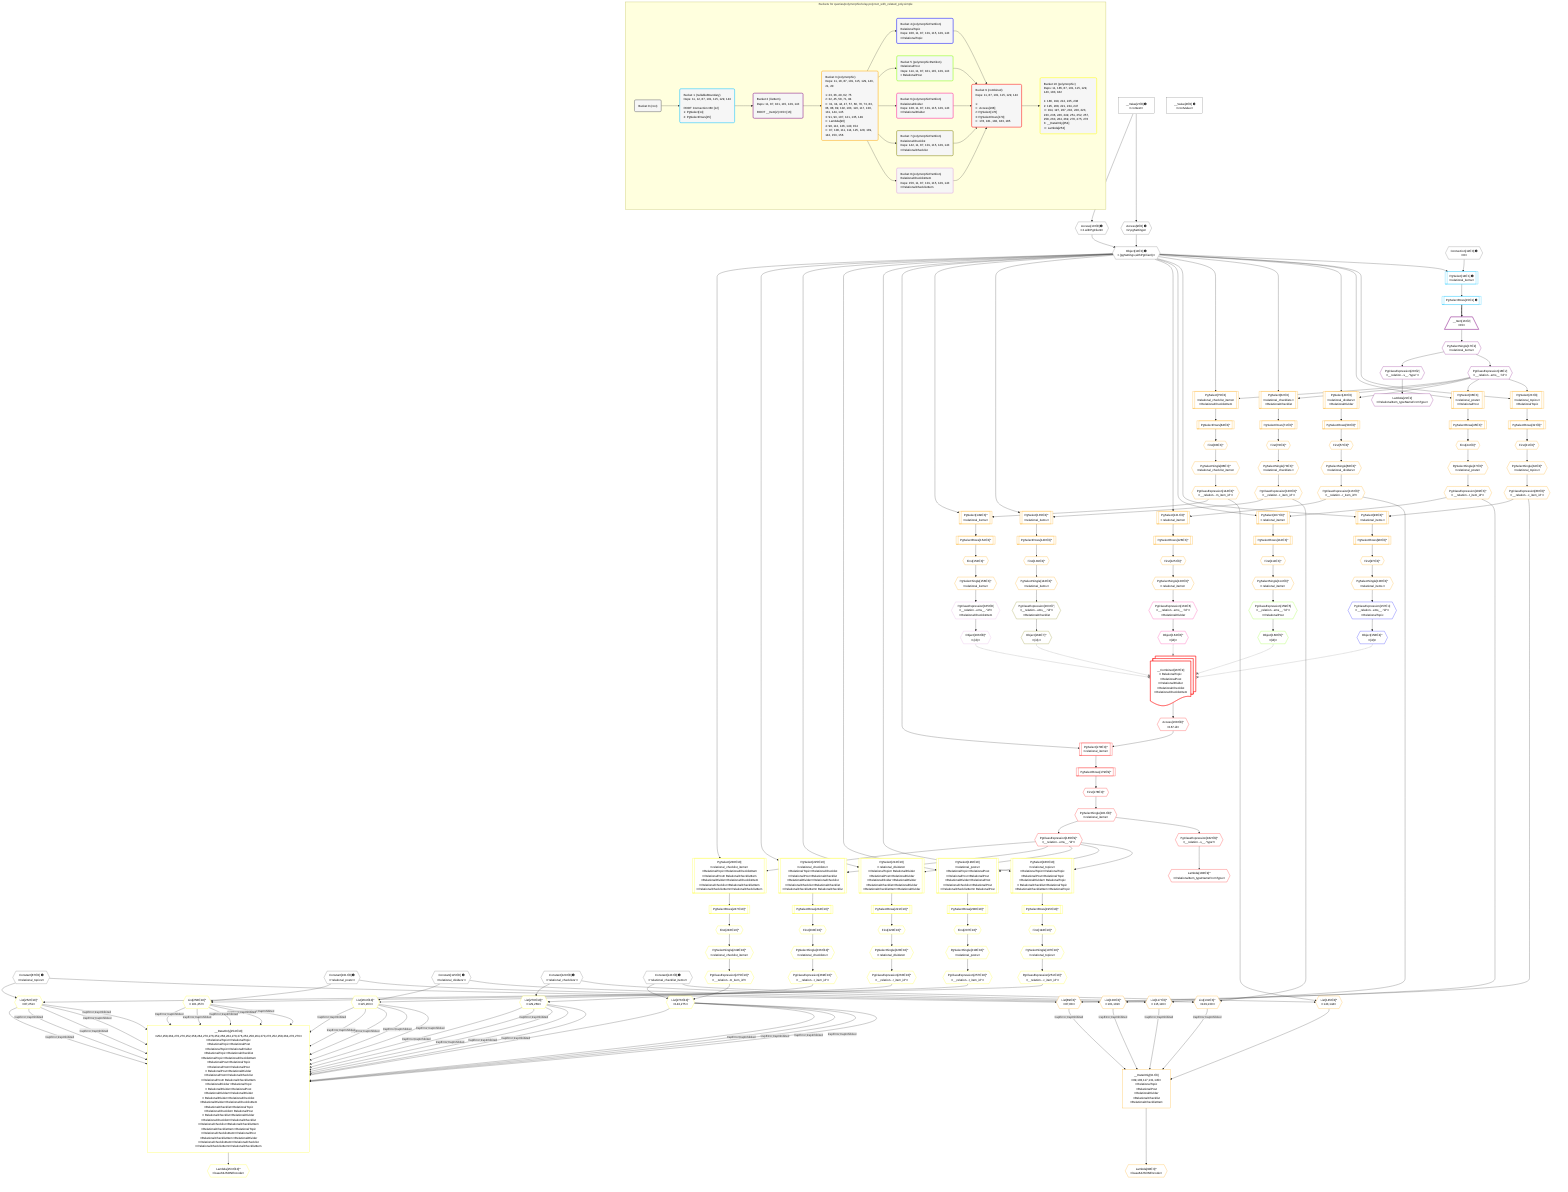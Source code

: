 %%{init: {'themeVariables': { 'fontSize': '12px'}}}%%
graph TD
    classDef path fill:#eee,stroke:#000,color:#000
    classDef plan fill:#fff,stroke-width:1px,color:#000
    classDef itemplan fill:#fff,stroke-width:2px,color:#000
    classDef unbatchedplan fill:#dff,stroke-width:1px,color:#000
    classDef sideeffectplan fill:#fcc,stroke-width:2px,color:#000
    classDef bucket fill:#f6f6f6,color:#000,stroke-width:2px,text-align:left

    subgraph "Buckets for queries/polymorphic/relay.polyroot_with_related_poly.simple"
    Bucket0("Bucket 0 (root)"):::bucket
    Bucket1("Bucket 1 (nullableBoundary)<br />Deps: 11, 12, 87, 101, 115, 129, 143<br /><br />ROOT Connectionᐸ8ᐳ[12]<br />1: PgSelect[14]<br />2: PgSelectRows[15]"):::bucket
    Bucket2("Bucket 2 (listItem)<br />Deps: 11, 87, 101, 115, 129, 143<br /><br />ROOT __Item{2}ᐸ15ᐳ[16]"):::bucket
    Bucket3("Bucket 3 (polymorphic)<br />Deps: 11, 18, 87, 101, 115, 129, 143, 21, 20<br /><br />1: 23, 36, 49, 62, 75<br />2: 32, 45, 58, 71, 84<br />ᐳ: 31, 34, 44, 47, 57, 60, 70, 73, 83, 86, 88, 89, 102, 103, 116, 117, 130, 131, 144, 145<br />3: 91, 93, 107, 121, 135, 149<br />ᐳ: Lambda[90]<br />4: 98, 112, 126, 140, 154<br />ᐳ: 97, 100, 111, 114, 125, 128, 139, 142, 153, 156"):::bucket
    Bucket4("Bucket 4 (polymorphicPartition)<br />RelationalTopic<br />Deps: 100, 11, 87, 101, 115, 129, 143<br />ᐳRelationalTopic"):::bucket
    Bucket5("Bucket 5 (polymorphicPartition)<br />RelationalPost<br />Deps: 114, 11, 87, 101, 115, 129, 143<br />ᐳRelationalPost"):::bucket
    Bucket6("Bucket 6 (polymorphicPartition)<br />RelationalDivider<br />Deps: 128, 11, 87, 101, 115, 129, 143<br />ᐳRelationalDivider"):::bucket
    Bucket7("Bucket 7 (polymorphicPartition)<br />RelationalChecklist<br />Deps: 142, 11, 87, 101, 115, 129, 143<br />ᐳRelationalChecklist"):::bucket
    Bucket8("Bucket 8 (polymorphicPartition)<br />RelationalChecklistItem<br />Deps: 156, 11, 87, 101, 115, 129, 143<br />ᐳRelationalChecklistItem"):::bucket
    Bucket9("Bucket 9 (combined)<br />Deps: 11, 87, 101, 115, 129, 143<br /><br />1: <br />ᐳ: Access[168]<br />2: PgSelect[170]<br />3: PgSelectRows[179]<br />ᐳ: 178, 181, 182, 183, 185"):::bucket
    Bucket10("Bucket 10 (polymorphic)<br />Deps: 11, 185, 87, 101, 115, 129, 143, 183, 182<br /><br />1: 186, 199, 212, 225, 238<br />2: 195, 208, 221, 234, 247<br />ᐳ: 194, 197, 207, 210, 220, 223, 233, 236, 246, 249, 251, 252, 257, 258, 263, 264, 269, 270, 275, 276<br />3: __DataOnly[254]<br />ᐳ: Lambda[253]"):::bucket
    end
    Bucket0 --> Bucket1
    Bucket1 --> Bucket2
    Bucket2 --> Bucket3
    Bucket3 --> Bucket4 & Bucket5 & Bucket6 & Bucket7 & Bucket8
    Bucket4 --> Bucket9
    Bucket5 --> Bucket9
    Bucket6 --> Bucket9
    Bucket7 --> Bucket9
    Bucket8 --> Bucket9
    Bucket9 --> Bucket10

    %% plan dependencies
    Object11{{"Object[11∈0] ➊<br />ᐸ{pgSettings,withPgClient}ᐳ"}}:::plan
    Access9{{"Access[9∈0] ➊<br />ᐸ2.pgSettingsᐳ"}}:::plan
    Access10{{"Access[10∈0] ➊<br />ᐸ2.withPgClientᐳ"}}:::plan
    Access9 & Access10 --> Object11
    __Value2["__Value[2∈0] ➊<br />ᐸcontextᐳ"]:::plan
    __Value2 --> Access9
    __Value2 --> Access10
    __Value4["__Value[4∈0] ➊<br />ᐸrootValueᐳ"]:::plan
    Connection12{{"Connection[12∈0] ➊<br />ᐸ8ᐳ"}}:::plan
    Constant87{{"Constant[87∈0] ➊<br />ᐸ'relational_topics'ᐳ"}}:::plan
    Constant101{{"Constant[101∈0] ➊<br />ᐸ'relational_posts'ᐳ"}}:::plan
    Constant115{{"Constant[115∈0] ➊<br />ᐸ'relational_dividers'ᐳ"}}:::plan
    Constant129{{"Constant[129∈0] ➊<br />ᐸ'relational_checklists'ᐳ"}}:::plan
    Constant143{{"Constant[143∈0] ➊<br />ᐸ'relational_checklist_items'ᐳ"}}:::plan
    PgSelect14[["PgSelect[14∈1] ➊<br />ᐸrelational_itemsᐳ"]]:::plan
    Object11 & Connection12 --> PgSelect14
    PgSelectRows15[["PgSelectRows[15∈1] ➊"]]:::plan
    PgSelect14 --> PgSelectRows15
    __Item16[/"__Item[16∈2]<br />ᐸ15ᐳ"\]:::itemplan
    PgSelectRows15 ==> __Item16
    PgSelectSingle17{{"PgSelectSingle[17∈2]<br />ᐸrelational_itemsᐳ"}}:::plan
    __Item16 --> PgSelectSingle17
    PgClassExpression18{{"PgClassExpression[18∈2]<br />ᐸ__relation...ems__.”id”ᐳ"}}:::plan
    PgSelectSingle17 --> PgClassExpression18
    PgClassExpression20{{"PgClassExpression[20∈2]<br />ᐸ__relation...s__.”type”ᐳ"}}:::plan
    PgSelectSingle17 --> PgClassExpression20
    Lambda21{{"Lambda[21∈2]<br />ᐸRelationalItem_typeNameFromTypeᐳ"}}:::plan
    PgClassExpression20 --> Lambda21
    __DataOnly91["__DataOnly[91∈3]<br />ᐸ89,103,117,131,145ᐳ<br />ᐳRelationalTopic<br />ᐳRelationalPost<br />ᐳRelationalDivider<br />ᐳRelationalChecklist<br />ᐳRelationalChecklistItem"]:::plan
    List89{{"List[89∈3]^<br />ᐸ87,88ᐳ"}}:::plan
    List103{{"List[103∈3]^<br />ᐸ101,102ᐳ"}}:::plan
    List117{{"List[117∈3]^<br />ᐸ115,116ᐳ"}}:::plan
    List131{{"List[131∈3]^<br />ᐸ129,130ᐳ"}}:::plan
    List145{{"List[145∈3]^<br />ᐸ143,144ᐳ"}}:::plan
    List89 -->|"trapError;trapInhibited"| __DataOnly91
    List103 -->|"trapError;trapInhibited"| __DataOnly91
    List117 -->|"trapError;trapInhibited"| __DataOnly91
    List131 -->|"trapError;trapInhibited"| __DataOnly91
    List145 --> __DataOnly91
    PgSelect23[["PgSelect[23∈3]<br />ᐸrelational_topicsᐳ<br />ᐳRelationalTopic"]]:::plan
    Object11 & PgClassExpression18 --> PgSelect23
    PgSelect36[["PgSelect[36∈3]<br />ᐸrelational_postsᐳ<br />ᐳRelationalPost"]]:::plan
    Object11 & PgClassExpression18 --> PgSelect36
    PgSelect49[["PgSelect[49∈3]<br />ᐸrelational_dividersᐳ<br />ᐳRelationalDivider"]]:::plan
    Object11 & PgClassExpression18 --> PgSelect49
    PgSelect62[["PgSelect[62∈3]<br />ᐸrelational_checklistsᐳ<br />ᐳRelationalChecklist"]]:::plan
    Object11 & PgClassExpression18 --> PgSelect62
    PgSelect75[["PgSelect[75∈3]<br />ᐸrelational_checklist_itemsᐳ<br />ᐳRelationalChecklistItem"]]:::plan
    Object11 & PgClassExpression18 --> PgSelect75
    PgClassExpression88{{"PgClassExpression[88∈3]^<br />ᐸ__relation...c_item_id”ᐳ"}}:::plan
    Constant87 & PgClassExpression88 --> List89
    PgSelect93[["PgSelect[93∈3]^<br />ᐸrelational_itemsᐳ"]]:::plan
    Object11 & PgClassExpression88 --> PgSelect93
    PgClassExpression102{{"PgClassExpression[102∈3]^<br />ᐸ__relation...t_item_id”ᐳ"}}:::plan
    Constant101 & PgClassExpression102 --> List103
    PgSelect107[["PgSelect[107∈3]^<br />ᐸrelational_itemsᐳ"]]:::plan
    Object11 & PgClassExpression102 --> PgSelect107
    PgClassExpression116{{"PgClassExpression[116∈3]^<br />ᐸ__relation...r_item_id”ᐳ"}}:::plan
    Constant115 & PgClassExpression116 --> List117
    PgSelect121[["PgSelect[121∈3]^<br />ᐸrelational_itemsᐳ"]]:::plan
    Object11 & PgClassExpression116 --> PgSelect121
    PgClassExpression130{{"PgClassExpression[130∈3]^<br />ᐸ__relation...t_item_id”ᐳ"}}:::plan
    Constant129 & PgClassExpression130 --> List131
    PgSelect135[["PgSelect[135∈3]^<br />ᐸrelational_itemsᐳ"]]:::plan
    Object11 & PgClassExpression130 --> PgSelect135
    PgClassExpression144{{"PgClassExpression[144∈3]^<br />ᐸ__relation...m_item_id”ᐳ"}}:::plan
    Constant143 & PgClassExpression144 --> List145
    PgSelect149[["PgSelect[149∈3]^<br />ᐸrelational_itemsᐳ"]]:::plan
    Object11 & PgClassExpression144 --> PgSelect149
    First31{{"First[31∈3]^"}}:::plan
    PgSelectRows32[["PgSelectRows[32∈3]^"]]:::plan
    PgSelectRows32 --> First31
    PgSelect23 --> PgSelectRows32
    PgSelectSingle34{{"PgSelectSingle[34∈3]^<br />ᐸrelational_topicsᐳ"}}:::plan
    First31 --> PgSelectSingle34
    First44{{"First[44∈3]^"}}:::plan
    PgSelectRows45[["PgSelectRows[45∈3]^"]]:::plan
    PgSelectRows45 --> First44
    PgSelect36 --> PgSelectRows45
    PgSelectSingle47{{"PgSelectSingle[47∈3]^<br />ᐸrelational_postsᐳ"}}:::plan
    First44 --> PgSelectSingle47
    First57{{"First[57∈3]^"}}:::plan
    PgSelectRows58[["PgSelectRows[58∈3]^"]]:::plan
    PgSelectRows58 --> First57
    PgSelect49 --> PgSelectRows58
    PgSelectSingle60{{"PgSelectSingle[60∈3]^<br />ᐸrelational_dividersᐳ"}}:::plan
    First57 --> PgSelectSingle60
    First70{{"First[70∈3]^"}}:::plan
    PgSelectRows71[["PgSelectRows[71∈3]^"]]:::plan
    PgSelectRows71 --> First70
    PgSelect62 --> PgSelectRows71
    PgSelectSingle73{{"PgSelectSingle[73∈3]^<br />ᐸrelational_checklistsᐳ"}}:::plan
    First70 --> PgSelectSingle73
    First83{{"First[83∈3]^"}}:::plan
    PgSelectRows84[["PgSelectRows[84∈3]^"]]:::plan
    PgSelectRows84 --> First83
    PgSelect75 --> PgSelectRows84
    PgSelectSingle86{{"PgSelectSingle[86∈3]^<br />ᐸrelational_checklist_itemsᐳ"}}:::plan
    First83 --> PgSelectSingle86
    PgSelectSingle34 --> PgClassExpression88
    Lambda90{{"Lambda[90∈3]^<br />ᐸbase64JSONEncodeᐳ"}}:::plan
    __DataOnly91 --> Lambda90
    First97{{"First[97∈3]^"}}:::plan
    PgSelectRows98[["PgSelectRows[98∈3]^"]]:::plan
    PgSelectRows98 --> First97
    PgSelect93 --> PgSelectRows98
    PgSelectSingle100{{"PgSelectSingle[100∈3]^<br />ᐸrelational_itemsᐳ"}}:::plan
    First97 --> PgSelectSingle100
    PgSelectSingle47 --> PgClassExpression102
    First111{{"First[111∈3]^"}}:::plan
    PgSelectRows112[["PgSelectRows[112∈3]^"]]:::plan
    PgSelectRows112 --> First111
    PgSelect107 --> PgSelectRows112
    PgSelectSingle114{{"PgSelectSingle[114∈3]^<br />ᐸrelational_itemsᐳ"}}:::plan
    First111 --> PgSelectSingle114
    PgSelectSingle60 --> PgClassExpression116
    First125{{"First[125∈3]^"}}:::plan
    PgSelectRows126[["PgSelectRows[126∈3]^"]]:::plan
    PgSelectRows126 --> First125
    PgSelect121 --> PgSelectRows126
    PgSelectSingle128{{"PgSelectSingle[128∈3]^<br />ᐸrelational_itemsᐳ"}}:::plan
    First125 --> PgSelectSingle128
    PgSelectSingle73 --> PgClassExpression130
    First139{{"First[139∈3]^"}}:::plan
    PgSelectRows140[["PgSelectRows[140∈3]^"]]:::plan
    PgSelectRows140 --> First139
    PgSelect135 --> PgSelectRows140
    PgSelectSingle142{{"PgSelectSingle[142∈3]^<br />ᐸrelational_itemsᐳ"}}:::plan
    First139 --> PgSelectSingle142
    PgSelectSingle86 --> PgClassExpression144
    First153{{"First[153∈3]^"}}:::plan
    PgSelectRows154[["PgSelectRows[154∈3]^"]]:::plan
    PgSelectRows154 --> First153
    PgSelect149 --> PgSelectRows154
    PgSelectSingle156{{"PgSelectSingle[156∈3]^<br />ᐸrelational_itemsᐳ"}}:::plan
    First153 --> PgSelectSingle156
    PgClassExpression157{{"PgClassExpression[157∈4]<br />ᐸ__relation...ems__.”id”ᐳ<br />ᐳRelationalTopic"}}:::plan
    PgSelectSingle100 --> PgClassExpression157
    Object158{{"Object[158∈4]^<br />ᐸ{id}ᐳ"}}:::plan
    PgClassExpression157 --> Object158
    PgSelect170[["PgSelect[170∈9]^<br />ᐸrelational_itemsᐳ"]]:::plan
    Access168{{"Access[168∈9]^<br />ᐸ167.idᐳ"}}:::plan
    Object11 & Access168 --> PgSelect170
    __Value167:::plan@{shape: docs, label: "__Combined[167∈9]<br />ᐳRelationalTopic<br />ᐳRelationalPost<br />ᐳRelationalDivider<br />ᐳRelationalChecklist<br />ᐳRelationalChecklistItem"}
    __Value167 --> Access168
    First178{{"First[178∈9]^"}}:::plan
    PgSelectRows179[["PgSelectRows[179∈9]^"]]:::plan
    PgSelectRows179 --> First178
    PgSelect170 --> PgSelectRows179
    PgSelectSingle181{{"PgSelectSingle[181∈9]^<br />ᐸrelational_itemsᐳ"}}:::plan
    First178 --> PgSelectSingle181
    PgClassExpression182{{"PgClassExpression[182∈9]^<br />ᐸ__relation...s__.”type”ᐳ"}}:::plan
    PgSelectSingle181 --> PgClassExpression182
    Lambda183{{"Lambda[183∈9]^<br />ᐸRelationalItem_typeNameFromTypeᐳ"}}:::plan
    PgClassExpression182 --> Lambda183
    PgClassExpression185{{"PgClassExpression[185∈9]^<br />ᐸ__relation...ems__.”id”ᐳ"}}:::plan
    PgSelectSingle181 --> PgClassExpression185
    __DataOnly254["__DataOnly[254∈10]<br />ᐸ252,258,264,270,276,252,258,264,270,276,252,258,264,270,276,252,258,264,270,276,252,258,264,270,276ᐳ<br />ᐳRelationalTopicᐳRelationalTopic<br />ᐳRelationalTopicᐳRelationalPost<br />ᐳRelationalTopicᐳRelationalDivider<br />ᐳRelationalTopicᐳRelationalChecklist<br />ᐳRelationalTopicᐳRelationalChecklistItem<br />ᐳRelationalPostᐳRelationalTopic<br />ᐳRelationalPostᐳRelationalPost<br />ᐳRelationalPostᐳRelationalDivider<br />ᐳRelationalPostᐳRelationalChecklist<br />ᐳRelationalPostᐳRelationalChecklistItem<br />ᐳRelationalDividerᐳRelationalTopic<br />ᐳRelationalDividerᐳRelationalPost<br />ᐳRelationalDividerᐳRelationalDivider<br />ᐳRelationalDividerᐳRelationalChecklist<br />ᐳRelationalDividerᐳRelationalChecklistItem<br />ᐳRelationalChecklistᐳRelationalTopic<br />ᐳRelationalChecklistᐳRelationalPost<br />ᐳRelationalChecklistᐳRelationalDivider<br />ᐳRelationalChecklistᐳRelationalChecklist<br />ᐳRelationalChecklistᐳRelationalChecklistItem<br />ᐳRelationalChecklistItemᐳRelationalTopic<br />ᐳRelationalChecklistItemᐳRelationalPost<br />ᐳRelationalChecklistItemᐳRelationalDivider<br />ᐳRelationalChecklistItemᐳRelationalChecklist<br />ᐳRelationalChecklistItemᐳRelationalChecklistItem"]:::plan
    List252{{"List[252∈10]^<br />ᐸ87,251ᐳ"}}:::plan
    List258{{"List[258∈10]^<br />ᐸ101,257ᐳ"}}:::plan
    List264{{"List[264∈10]^<br />ᐸ115,263ᐳ"}}:::plan
    List270{{"List[270∈10]^<br />ᐸ129,269ᐳ"}}:::plan
    List276{{"List[276∈10]^<br />ᐸ143,275ᐳ"}}:::plan
    List252 -->|"trapError;trapInhibited"| __DataOnly254
    List258 -->|"trapError;trapInhibited"| __DataOnly254
    List264 -->|"trapError;trapInhibited"| __DataOnly254
    List270 -->|"trapError;trapInhibited"| __DataOnly254
    List276 -->|"trapError;trapInhibited"| __DataOnly254
    List252 -->|"trapError;trapInhibited"| __DataOnly254
    List258 -->|"trapError;trapInhibited"| __DataOnly254
    List264 -->|"trapError;trapInhibited"| __DataOnly254
    List270 -->|"trapError;trapInhibited"| __DataOnly254
    List276 -->|"trapError;trapInhibited"| __DataOnly254
    List252 -->|"trapError;trapInhibited"| __DataOnly254
    List258 -->|"trapError;trapInhibited"| __DataOnly254
    List264 -->|"trapError;trapInhibited"| __DataOnly254
    List270 -->|"trapError;trapInhibited"| __DataOnly254
    List276 -->|"trapError;trapInhibited"| __DataOnly254
    List252 -->|"trapError;trapInhibited"| __DataOnly254
    List258 -->|"trapError;trapInhibited"| __DataOnly254
    List264 -->|"trapError;trapInhibited"| __DataOnly254
    List270 -->|"trapError;trapInhibited"| __DataOnly254
    List276 -->|"trapError;trapInhibited"| __DataOnly254
    List252 -->|"trapError;trapInhibited"| __DataOnly254
    List258 -->|"trapError;trapInhibited"| __DataOnly254
    List264 -->|"trapError;trapInhibited"| __DataOnly254
    List270 -->|"trapError;trapInhibited"| __DataOnly254
    List276 --> __DataOnly254
    PgSelect186[["PgSelect[186∈10]<br />ᐸrelational_topicsᐳ<br />ᐳRelationalTopicᐳRelationalTopic<br />ᐳRelationalPostᐳRelationalTopic<br />ᐳRelationalDividerᐳRelationalTopic<br />ᐳRelationalChecklistᐳRelationalTopic<br />ᐳRelationalChecklistItemᐳRelationalTopic"]]:::plan
    Object11 & PgClassExpression185 --> PgSelect186
    PgSelect199[["PgSelect[199∈10]<br />ᐸrelational_postsᐳ<br />ᐳRelationalTopicᐳRelationalPost<br />ᐳRelationalPostᐳRelationalPost<br />ᐳRelationalDividerᐳRelationalPost<br />ᐳRelationalChecklistᐳRelationalPost<br />ᐳRelationalChecklistItemᐳRelationalPost"]]:::plan
    Object11 & PgClassExpression185 --> PgSelect199
    PgSelect212[["PgSelect[212∈10]<br />ᐸrelational_dividersᐳ<br />ᐳRelationalTopicᐳRelationalDivider<br />ᐳRelationalPostᐳRelationalDivider<br />ᐳRelationalDividerᐳRelationalDivider<br />ᐳRelationalChecklistᐳRelationalDivider<br />ᐳRelationalChecklistItemᐳRelationalDivider"]]:::plan
    Object11 & PgClassExpression185 --> PgSelect212
    PgSelect225[["PgSelect[225∈10]<br />ᐸrelational_checklistsᐳ<br />ᐳRelationalTopicᐳRelationalChecklist<br />ᐳRelationalPostᐳRelationalChecklist<br />ᐳRelationalDividerᐳRelationalChecklist<br />ᐳRelationalChecklistᐳRelationalChecklist<br />ᐳRelationalChecklistItemᐳRelationalChecklist"]]:::plan
    Object11 & PgClassExpression185 --> PgSelect225
    PgSelect238[["PgSelect[238∈10]<br />ᐸrelational_checklist_itemsᐳ<br />ᐳRelationalTopicᐳRelationalChecklistItem<br />ᐳRelationalPostᐳRelationalChecklistItem<br />ᐳRelationalDividerᐳRelationalChecklistItem<br />ᐳRelationalChecklistᐳRelationalChecklistItem<br />ᐳRelationalChecklistItemᐳRelationalChecklistItem"]]:::plan
    Object11 & PgClassExpression185 --> PgSelect238
    PgClassExpression251{{"PgClassExpression[251∈10]^<br />ᐸ__relation...c_item_id”ᐳ"}}:::plan
    Constant87 & PgClassExpression251 --> List252
    PgClassExpression257{{"PgClassExpression[257∈10]^<br />ᐸ__relation...t_item_id”ᐳ"}}:::plan
    Constant101 & PgClassExpression257 --> List258
    PgClassExpression263{{"PgClassExpression[263∈10]^<br />ᐸ__relation...r_item_id”ᐳ"}}:::plan
    Constant115 & PgClassExpression263 --> List264
    PgClassExpression269{{"PgClassExpression[269∈10]^<br />ᐸ__relation...t_item_id”ᐳ"}}:::plan
    Constant129 & PgClassExpression269 --> List270
    PgClassExpression275{{"PgClassExpression[275∈10]^<br />ᐸ__relation...m_item_id”ᐳ"}}:::plan
    Constant143 & PgClassExpression275 --> List276
    First194{{"First[194∈10]^"}}:::plan
    PgSelectRows195[["PgSelectRows[195∈10]^"]]:::plan
    PgSelectRows195 --> First194
    PgSelect186 --> PgSelectRows195
    PgSelectSingle197{{"PgSelectSingle[197∈10]^<br />ᐸrelational_topicsᐳ"}}:::plan
    First194 --> PgSelectSingle197
    First207{{"First[207∈10]^"}}:::plan
    PgSelectRows208[["PgSelectRows[208∈10]^"]]:::plan
    PgSelectRows208 --> First207
    PgSelect199 --> PgSelectRows208
    PgSelectSingle210{{"PgSelectSingle[210∈10]^<br />ᐸrelational_postsᐳ"}}:::plan
    First207 --> PgSelectSingle210
    First220{{"First[220∈10]^"}}:::plan
    PgSelectRows221[["PgSelectRows[221∈10]^"]]:::plan
    PgSelectRows221 --> First220
    PgSelect212 --> PgSelectRows221
    PgSelectSingle223{{"PgSelectSingle[223∈10]^<br />ᐸrelational_dividersᐳ"}}:::plan
    First220 --> PgSelectSingle223
    First233{{"First[233∈10]^"}}:::plan
    PgSelectRows234[["PgSelectRows[234∈10]^"]]:::plan
    PgSelectRows234 --> First233
    PgSelect225 --> PgSelectRows234
    PgSelectSingle236{{"PgSelectSingle[236∈10]^<br />ᐸrelational_checklistsᐳ"}}:::plan
    First233 --> PgSelectSingle236
    First246{{"First[246∈10]^"}}:::plan
    PgSelectRows247[["PgSelectRows[247∈10]^"]]:::plan
    PgSelectRows247 --> First246
    PgSelect238 --> PgSelectRows247
    PgSelectSingle249{{"PgSelectSingle[249∈10]^<br />ᐸrelational_checklist_itemsᐳ"}}:::plan
    First246 --> PgSelectSingle249
    PgSelectSingle197 --> PgClassExpression251
    Lambda253{{"Lambda[253∈10]^<br />ᐸbase64JSONEncodeᐳ"}}:::plan
    __DataOnly254 --> Lambda253
    PgSelectSingle210 --> PgClassExpression257
    PgSelectSingle223 --> PgClassExpression263
    PgSelectSingle236 --> PgClassExpression269
    PgSelectSingle249 --> PgClassExpression275
    PgClassExpression159{{"PgClassExpression[159∈5]<br />ᐸ__relation...ems__.”id”ᐳ<br />ᐳRelationalPost"}}:::plan
    PgSelectSingle114 --> PgClassExpression159
    Object160{{"Object[160∈5]^<br />ᐸ{id}ᐳ"}}:::plan
    PgClassExpression159 --> Object160
    PgClassExpression161{{"PgClassExpression[161∈6]<br />ᐸ__relation...ems__.”id”ᐳ<br />ᐳRelationalDivider"}}:::plan
    PgSelectSingle128 --> PgClassExpression161
    Object162{{"Object[162∈6]^<br />ᐸ{id}ᐳ"}}:::plan
    PgClassExpression161 --> Object162
    PgClassExpression163{{"PgClassExpression[163∈7]<br />ᐸ__relation...ems__.”id”ᐳ<br />ᐳRelationalChecklist"}}:::plan
    PgSelectSingle142 --> PgClassExpression163
    Object164{{"Object[164∈7]^<br />ᐸ{id}ᐳ"}}:::plan
    PgClassExpression163 --> Object164
    PgClassExpression165{{"PgClassExpression[165∈8]<br />ᐸ__relation...ems__.”id”ᐳ<br />ᐳRelationalChecklistItem"}}:::plan
    PgSelectSingle156 --> PgClassExpression165
    Object166{{"Object[166∈8]^<br />ᐸ{id}ᐳ"}}:::plan
    PgClassExpression165 --> Object166

    %% define steps
    classDef bucket0 stroke:#696969
    class Bucket0,__Value2,__Value4,Access9,Access10,Object11,Connection12,Constant87,Constant101,Constant115,Constant129,Constant143 bucket0
    classDef bucket1 stroke:#00bfff
    class Bucket1,PgSelect14,PgSelectRows15 bucket1
    classDef bucket2 stroke:#7f007f
    class Bucket2,__Item16,PgSelectSingle17,PgClassExpression18,PgClassExpression20,Lambda21 bucket2
    classDef bucket3 stroke:#ffa500
    class Bucket3,PgSelect23,First31,PgSelectRows32,PgSelectSingle34,PgSelect36,First44,PgSelectRows45,PgSelectSingle47,PgSelect49,First57,PgSelectRows58,PgSelectSingle60,PgSelect62,First70,PgSelectRows71,PgSelectSingle73,PgSelect75,First83,PgSelectRows84,PgSelectSingle86,PgClassExpression88,List89,Lambda90,__DataOnly91,PgSelect93,First97,PgSelectRows98,PgSelectSingle100,PgClassExpression102,List103,PgSelect107,First111,PgSelectRows112,PgSelectSingle114,PgClassExpression116,List117,PgSelect121,First125,PgSelectRows126,PgSelectSingle128,PgClassExpression130,List131,PgSelect135,First139,PgSelectRows140,PgSelectSingle142,PgClassExpression144,List145,PgSelect149,First153,PgSelectRows154,PgSelectSingle156 bucket3
    classDef bucket4 stroke:#0000ff
    class Bucket4,PgClassExpression157,Object158 bucket4
    classDef bucket5 stroke:#7fff00
    class Bucket5,PgClassExpression159,Object160 bucket5
    classDef bucket6 stroke:#ff1493
    class Bucket6,PgClassExpression161,Object162 bucket6
    classDef bucket7 stroke:#808000
    class Bucket7,PgClassExpression163,Object164 bucket7
    classDef bucket8 stroke:#dda0dd
    class Bucket8,PgClassExpression165,Object166 bucket8
    classDef bucket9 stroke:#ff0000
    class Bucket9,__Value167,Access168,PgSelect170,First178,PgSelectRows179,PgSelectSingle181,PgClassExpression182,Lambda183,PgClassExpression185 bucket9
    classDef bucket10 stroke:#ffff00
    class Bucket10,PgSelect186,First194,PgSelectRows195,PgSelectSingle197,PgSelect199,First207,PgSelectRows208,PgSelectSingle210,PgSelect212,First220,PgSelectRows221,PgSelectSingle223,PgSelect225,First233,PgSelectRows234,PgSelectSingle236,PgSelect238,First246,PgSelectRows247,PgSelectSingle249,PgClassExpression251,List252,Lambda253,__DataOnly254,PgClassExpression257,List258,PgClassExpression263,List264,PgClassExpression269,List270,PgClassExpression275,List276 bucket10

    Object158 -.-x __Value167
    Object160 -.-x __Value167
    Object162 -.-x __Value167
    Object164 -.-x __Value167
    Object166 -.-x __Value167